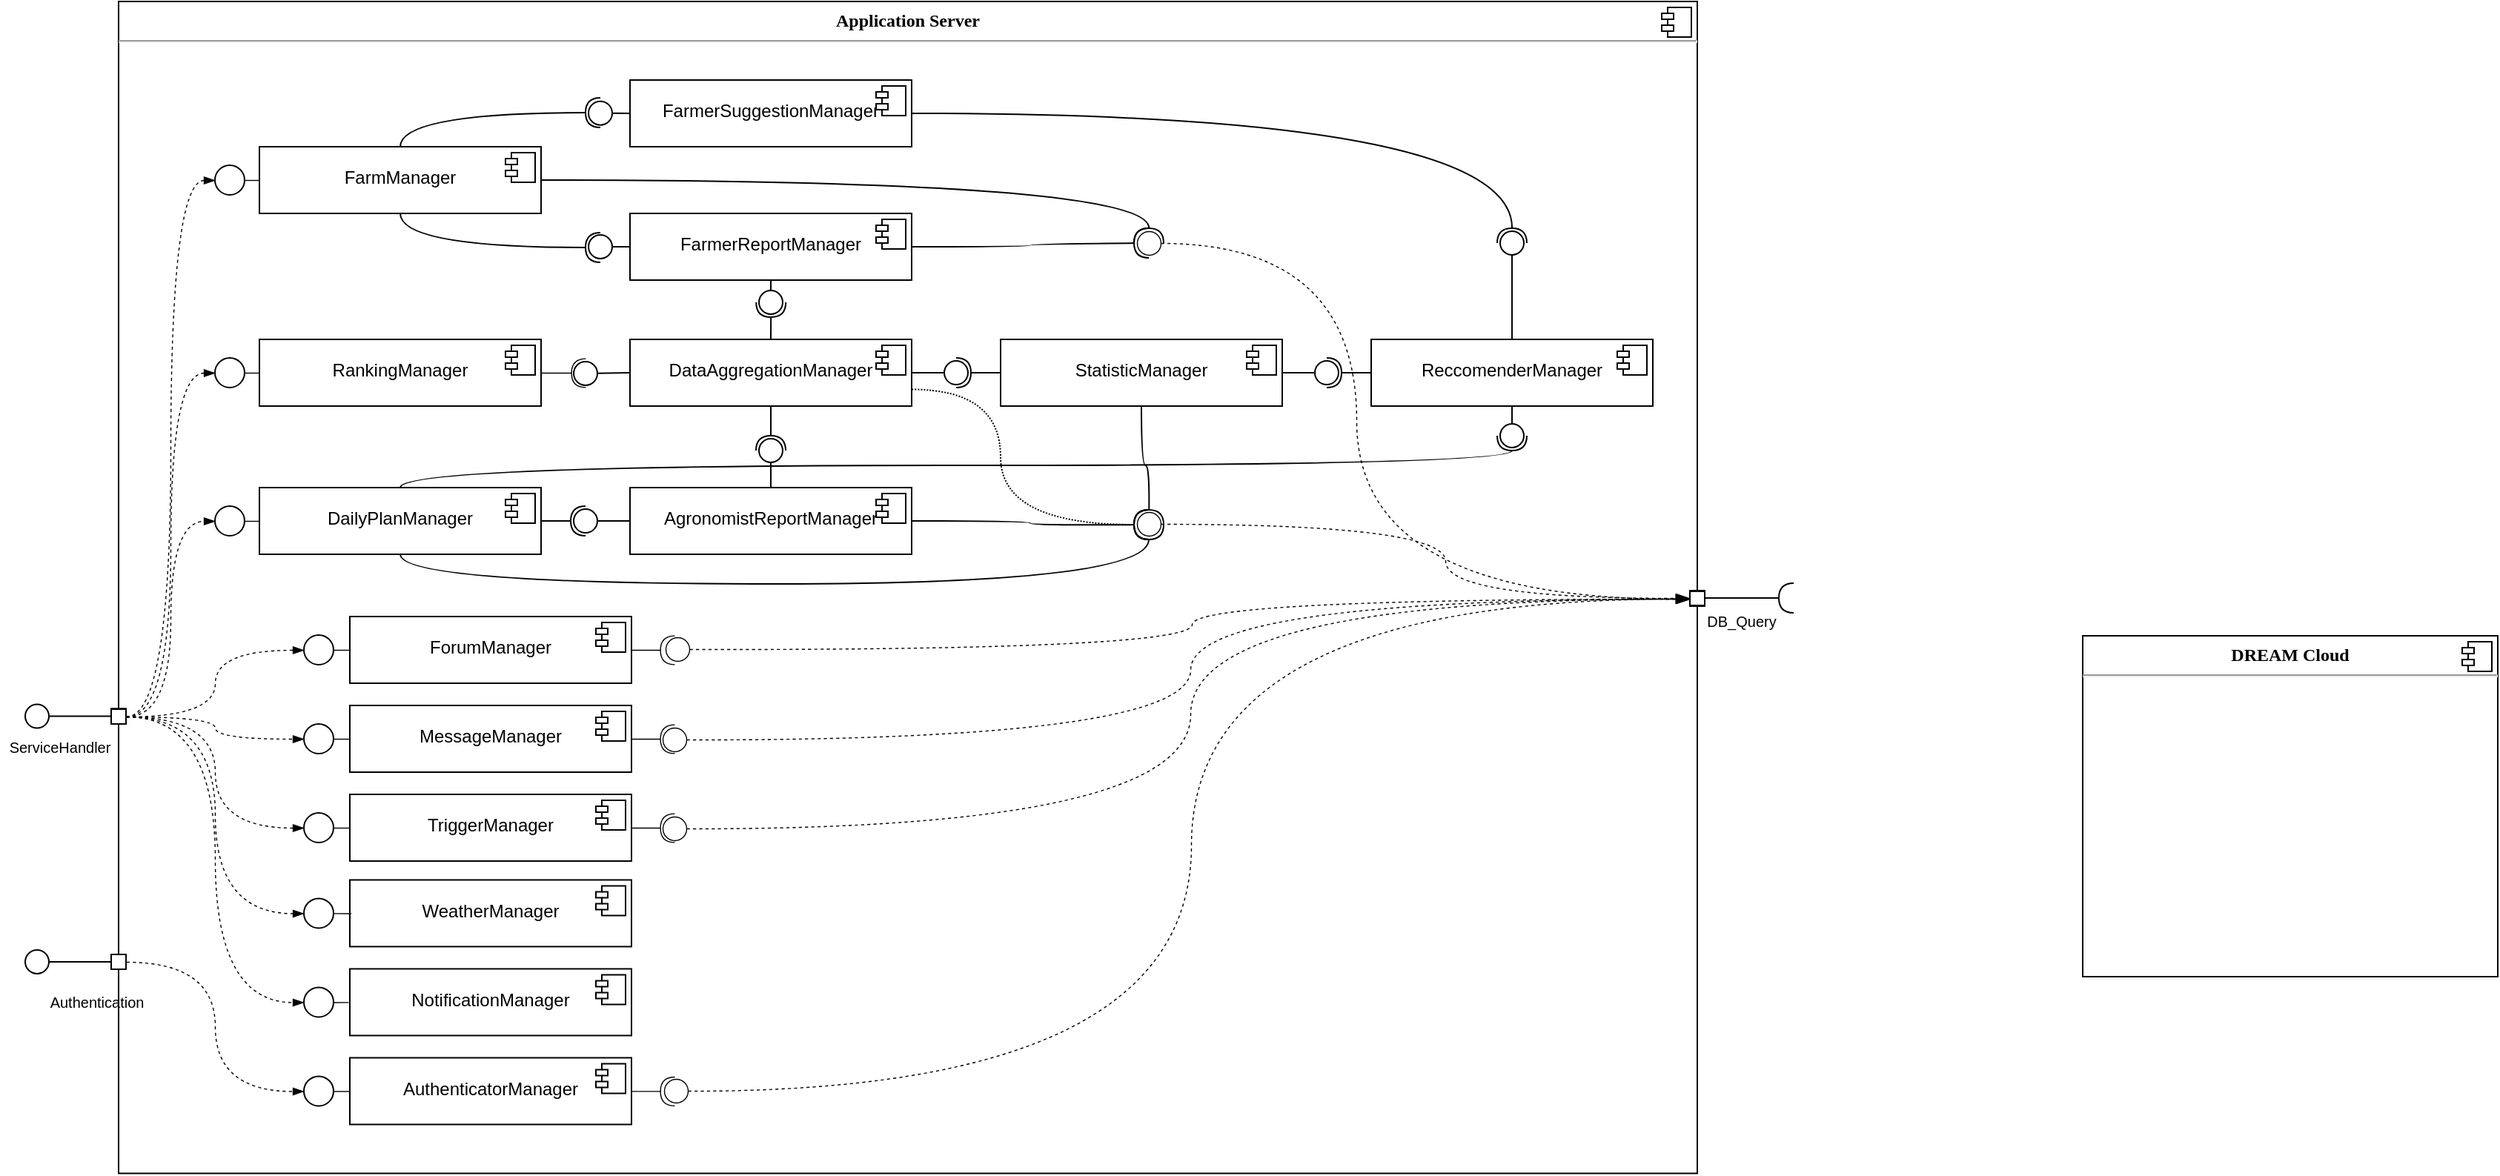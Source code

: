 <mxfile version="16.2.4" type="device"><diagram id="sfjo7BsMkt0U3I3HCFc6" name="Page-1"><mxGraphModel dx="1550" dy="824" grid="1" gridSize="10" guides="1" tooltips="1" connect="1" arrows="1" fold="1" page="1" pageScale="1" pageWidth="1100" pageHeight="850" math="0" shadow="0"><root><mxCell id="0"/><mxCell id="1" parent="0"/><mxCell id="z0Wlvlb4IErtEbuDUaKr-55" value="&lt;p style=&quot;margin: 0px ; margin-top: 6px ; text-align: center&quot;&gt;&lt;font face=&quot;Verdana&quot;&gt;&lt;b&gt;Application Server&lt;br&gt;&lt;/b&gt;&lt;/font&gt;&lt;/p&gt;&lt;hr&gt;&lt;p style=&quot;margin: 0px ; margin-left: 8px&quot;&gt;&lt;font face=&quot;Verdana&quot;&gt;&lt;br&gt;&lt;br&gt;&lt;/font&gt;&lt;/p&gt;" style="align=left;overflow=fill;html=1;dropTarget=0;" parent="1" vertex="1"><mxGeometry x="125" y="27" width="1065" height="790.73" as="geometry"/></mxCell><mxCell id="z0Wlvlb4IErtEbuDUaKr-56" value="" style="shape=component;jettyWidth=8;jettyHeight=4;" parent="z0Wlvlb4IErtEbuDUaKr-55" vertex="1"><mxGeometry x="1" width="20" height="20" relative="1" as="geometry"><mxPoint x="-24" y="4" as="offset"/></mxGeometry></mxCell><mxCell id="SY7-WZYCC66FGMVMeURi-32" style="rounded=0;orthogonalLoop=1;jettySize=auto;html=1;dashed=1;fontSize=10;startArrow=oval;startFill=0;endArrow=blockThin;endFill=1;startSize=16;endSize=8;strokeWidth=0.7;entryX=0;entryY=0.5;entryDx=0;entryDy=0;edgeStyle=orthogonalEdgeStyle;curved=1;" edge="1" parent="1" target="z0Wlvlb4IErtEbuDUaKr-102"><mxGeometry relative="1" as="geometry"><mxPoint x="1185" y="430" as="targetPoint"/><mxPoint x="820" y="190" as="sourcePoint"/><Array as="points"><mxPoint x="960" y="190"/><mxPoint x="960" y="430"/></Array></mxGeometry></mxCell><mxCell id="SY7-WZYCC66FGMVMeURi-28" style="edgeStyle=orthogonalEdgeStyle;curved=1;rounded=0;orthogonalLoop=1;jettySize=auto;html=1;endArrow=halfCircle;endFill=0;startSize=22;endSize=8;exitX=0.5;exitY=0;exitDx=0;exitDy=0;" edge="1" parent="1" source="z0Wlvlb4IErtEbuDUaKr-27"><mxGeometry relative="1" as="geometry"><mxPoint x="1065" y="320" as="targetPoint"/><mxPoint x="415" y="367.5" as="sourcePoint"/><Array as="points"><mxPoint x="315" y="340"/><mxPoint x="1065" y="340"/></Array></mxGeometry></mxCell><mxCell id="avj5DloMJ5tky6uLc_Xh-22" value="&lt;p style=&quot;margin: 0px ; margin-top: 6px ; text-align: center&quot;&gt;&lt;font face=&quot;Verdana&quot;&gt;&lt;b&gt;DREAM Cloud&lt;br&gt;&lt;/b&gt;&lt;/font&gt;&lt;/p&gt;&lt;hr&gt;&lt;p style=&quot;margin: 0px ; margin-left: 8px&quot;&gt;&lt;font face=&quot;Verdana&quot;&gt;&lt;br&gt;&lt;br&gt;&lt;/font&gt;&lt;/p&gt;" style="align=left;overflow=fill;html=1;dropTarget=0;" parent="1" vertex="1"><mxGeometry x="1450" y="455" width="280" height="230" as="geometry"/></mxCell><mxCell id="avj5DloMJ5tky6uLc_Xh-23" value="" style="shape=component;jettyWidth=8;jettyHeight=4;" parent="avj5DloMJ5tky6uLc_Xh-22" vertex="1"><mxGeometry x="1" width="20" height="20" relative="1" as="geometry"><mxPoint x="-24" y="4" as="offset"/></mxGeometry></mxCell><mxCell id="Ytb2ESnGxuEWXnFiCnNw-28" value="" style="endArrow=box;html=1;rounded=0;startSize=16;endSize=8;startArrow=oval;startFill=0;endFill=0;" parent="1" edge="1"><mxGeometry width="50" height="50" relative="1" as="geometry"><mxPoint x="70" y="509.27" as="sourcePoint"/><mxPoint x="130" y="509.27" as="targetPoint"/></mxGeometry></mxCell><mxCell id="z0Wlvlb4IErtEbuDUaKr-2" value="&lt;font style=&quot;font-size: 10px&quot; face=&quot;Helvetica&quot;&gt;Authentication&lt;/font&gt;" style="text;html=1;align=center;verticalAlign=middle;resizable=0;points=[];autosize=1;strokeColor=none;fillColor=none;fontFamily=Verdana;fontSize=10;" parent="1" vertex="1"><mxGeometry x="70" y="692.23" width="80" height="20" as="geometry"/></mxCell><mxCell id="z0Wlvlb4IErtEbuDUaKr-4" value="&lt;font face=&quot;Helvetica&quot;&gt;ServiceHandler&lt;/font&gt;" style="text;html=1;align=center;verticalAlign=middle;resizable=0;points=[];autosize=1;strokeColor=none;fillColor=none;fontSize=10;" parent="1" vertex="1"><mxGeometry x="45" y="519.5" width="80" height="20" as="geometry"/></mxCell><mxCell id="z0Wlvlb4IErtEbuDUaKr-6" value="&lt;font style=&quot;font-size: 10px&quot;&gt;DB_Query&lt;/font&gt;" style="text;html=1;strokeColor=none;fillColor=none;align=center;verticalAlign=middle;whiteSpace=wrap;rounded=0;" parent="1" vertex="1"><mxGeometry x="1185" y="429.5" width="70" height="30" as="geometry"/></mxCell><mxCell id="SY7-WZYCC66FGMVMeURi-7" style="edgeStyle=none;rounded=0;orthogonalLoop=1;jettySize=auto;html=1;exitX=0;exitY=0.5;exitDx=0;exitDy=0;endArrow=oval;endFill=0;startSize=22;endSize=16;" edge="1" parent="1" source="z0Wlvlb4IErtEbuDUaKr-15"><mxGeometry relative="1" as="geometry"><mxPoint x="440.0" y="377.517" as="targetPoint"/></mxGeometry></mxCell><mxCell id="SY7-WZYCC66FGMVMeURi-12" style="edgeStyle=none;rounded=0;orthogonalLoop=1;jettySize=auto;html=1;endArrow=oval;endFill=0;startSize=22;endSize=16;" edge="1" parent="1" source="z0Wlvlb4IErtEbuDUaKr-15"><mxGeometry relative="1" as="geometry"><mxPoint x="565.0" y="330" as="targetPoint"/></mxGeometry></mxCell><mxCell id="SY7-WZYCC66FGMVMeURi-37" style="edgeStyle=orthogonalEdgeStyle;curved=1;rounded=0;orthogonalLoop=1;jettySize=auto;html=1;exitX=1;exitY=0.5;exitDx=0;exitDy=0;endArrow=halfCircle;endFill=0;startSize=22;endSize=8;" edge="1" parent="1" source="z0Wlvlb4IErtEbuDUaKr-15"><mxGeometry relative="1" as="geometry"><mxPoint x="820" y="380" as="targetPoint"/></mxGeometry></mxCell><mxCell id="z0Wlvlb4IErtEbuDUaKr-15" value="&lt;div&gt;&lt;br&gt;&lt;/div&gt;&lt;div&gt;AgronomistReportManager&lt;br&gt;&lt;/div&gt;" style="align=center;overflow=fill;html=1;dropTarget=0;" parent="1" vertex="1"><mxGeometry x="470" y="355" width="190" height="45" as="geometry"/></mxCell><mxCell id="z0Wlvlb4IErtEbuDUaKr-16" value="" style="shape=component;jettyWidth=8;jettyHeight=4;" parent="z0Wlvlb4IErtEbuDUaKr-15" vertex="1"><mxGeometry x="1" width="20" height="20" relative="1" as="geometry"><mxPoint x="-24" y="4" as="offset"/></mxGeometry></mxCell><mxCell id="SY7-WZYCC66FGMVMeURi-14" style="edgeStyle=orthogonalEdgeStyle;rounded=0;orthogonalLoop=1;jettySize=auto;html=1;endArrow=oval;endFill=0;startSize=22;endSize=16;curved=1;" edge="1" parent="1" source="z0Wlvlb4IErtEbuDUaKr-17"><mxGeometry relative="1" as="geometry"><mxPoint x="1065" y="190" as="targetPoint"/></mxGeometry></mxCell><mxCell id="SY7-WZYCC66FGMVMeURi-15" style="edgeStyle=none;rounded=0;orthogonalLoop=1;jettySize=auto;html=1;exitX=0.5;exitY=1;exitDx=0;exitDy=0;endArrow=oval;endFill=0;startSize=22;endSize=16;" edge="1" parent="1" source="z0Wlvlb4IErtEbuDUaKr-17"><mxGeometry relative="1" as="geometry"><mxPoint x="1065" y="320" as="targetPoint"/></mxGeometry></mxCell><mxCell id="SY7-WZYCC66FGMVMeURi-26" style="edgeStyle=orthogonalEdgeStyle;curved=1;rounded=0;orthogonalLoop=1;jettySize=auto;html=1;endArrow=halfCircle;endFill=0;startSize=22;endSize=8;" edge="1" parent="1" source="z0Wlvlb4IErtEbuDUaKr-17"><mxGeometry relative="1" as="geometry"><mxPoint x="940" y="277.5" as="targetPoint"/></mxGeometry></mxCell><mxCell id="z0Wlvlb4IErtEbuDUaKr-17" value="&lt;div&gt;&lt;br&gt;&lt;/div&gt;&lt;div&gt;ReccomenderManager&lt;br&gt;&lt;/div&gt;" style="align=center;overflow=fill;html=1;dropTarget=0;" parent="1" vertex="1"><mxGeometry x="970" y="255" width="190" height="45" as="geometry"/></mxCell><mxCell id="z0Wlvlb4IErtEbuDUaKr-18" value="" style="shape=component;jettyWidth=8;jettyHeight=4;" parent="z0Wlvlb4IErtEbuDUaKr-17" vertex="1"><mxGeometry x="1" width="20" height="20" relative="1" as="geometry"><mxPoint x="-24" y="4" as="offset"/></mxGeometry></mxCell><mxCell id="z0Wlvlb4IErtEbuDUaKr-19" value="&lt;div&gt;&lt;br&gt;&lt;/div&gt;&lt;div&gt;WeatherManager&lt;br&gt;&lt;/div&gt;" style="align=center;overflow=fill;html=1;dropTarget=0;" parent="1" vertex="1"><mxGeometry x="281" y="619.73" width="190" height="45" as="geometry"/></mxCell><mxCell id="z0Wlvlb4IErtEbuDUaKr-20" value="" style="shape=component;jettyWidth=8;jettyHeight=4;" parent="z0Wlvlb4IErtEbuDUaKr-19" vertex="1"><mxGeometry x="1" width="20" height="20" relative="1" as="geometry"><mxPoint x="-24" y="4" as="offset"/></mxGeometry></mxCell><mxCell id="z0Wlvlb4IErtEbuDUaKr-93" style="edgeStyle=orthogonalEdgeStyle;curved=1;rounded=0;orthogonalLoop=1;jettySize=auto;html=1;exitX=0;exitY=0.5;exitDx=0;exitDy=0;entryX=1;entryY=0.5;entryDx=0;entryDy=0;fontSize=10;endArrow=none;endFill=0;endSize=6;strokeWidth=0.7;" parent="1" source="z0Wlvlb4IErtEbuDUaKr-21" target="z0Wlvlb4IErtEbuDUaKr-78" edge="1"><mxGeometry relative="1" as="geometry"/></mxCell><mxCell id="z0Wlvlb4IErtEbuDUaKr-107" style="edgeStyle=orthogonalEdgeStyle;curved=1;rounded=0;orthogonalLoop=1;jettySize=auto;html=1;exitX=1;exitY=0.5;exitDx=0;exitDy=0;fontSize=10;startArrow=none;startFill=0;endArrow=halfCircle;endFill=0;endSize=8;strokeWidth=0.7;" parent="1" source="z0Wlvlb4IErtEbuDUaKr-21" edge="1"><mxGeometry relative="1" as="geometry"><mxPoint x="440" y="278" as="targetPoint"/></mxGeometry></mxCell><mxCell id="z0Wlvlb4IErtEbuDUaKr-113" style="rounded=0;orthogonalLoop=1;jettySize=auto;html=1;dashed=1;fontSize=10;startArrow=oval;startFill=0;endArrow=blockThin;endFill=1;startSize=16;endSize=8;strokeWidth=0.7;entryX=0;entryY=0.5;entryDx=0;entryDy=0;edgeStyle=orthogonalEdgeStyle;curved=1;" parent="1" edge="1"><mxGeometry relative="1" as="geometry"><mxPoint x="1185" y="429.5" as="targetPoint"/><mxPoint x="820" y="379.5" as="sourcePoint"/><Array as="points"><mxPoint x="1020" y="379.5"/><mxPoint x="1020" y="429.5"/></Array></mxGeometry></mxCell><mxCell id="z0Wlvlb4IErtEbuDUaKr-21" value="&lt;div&gt;&lt;br&gt;&lt;/div&gt;&lt;div&gt;RankingManager&lt;br&gt;&lt;/div&gt;" style="align=center;overflow=fill;html=1;dropTarget=0;" parent="1" vertex="1"><mxGeometry x="220" y="255" width="190" height="45" as="geometry"/></mxCell><mxCell id="z0Wlvlb4IErtEbuDUaKr-22" value="" style="shape=component;jettyWidth=8;jettyHeight=4;" parent="z0Wlvlb4IErtEbuDUaKr-21" vertex="1"><mxGeometry x="1" width="20" height="20" relative="1" as="geometry"><mxPoint x="-24" y="4" as="offset"/></mxGeometry></mxCell><mxCell id="z0Wlvlb4IErtEbuDUaKr-94" style="edgeStyle=orthogonalEdgeStyle;curved=1;rounded=0;orthogonalLoop=1;jettySize=auto;html=1;exitX=0;exitY=0.5;exitDx=0;exitDy=0;entryX=1;entryY=0.5;entryDx=0;entryDy=0;fontSize=10;endArrow=none;endFill=0;endSize=6;strokeWidth=0.7;" parent="1" source="z0Wlvlb4IErtEbuDUaKr-23" target="z0Wlvlb4IErtEbuDUaKr-77" edge="1"><mxGeometry relative="1" as="geometry"/></mxCell><mxCell id="z0Wlvlb4IErtEbuDUaKr-106" style="edgeStyle=orthogonalEdgeStyle;curved=1;rounded=0;orthogonalLoop=1;jettySize=auto;html=1;exitX=1;exitY=0.5;exitDx=0;exitDy=0;fontSize=10;startArrow=none;startFill=0;endArrow=halfCircle;endFill=0;endSize=8;strokeWidth=0.7;" parent="1" source="z0Wlvlb4IErtEbuDUaKr-23" edge="1"><mxGeometry relative="1" as="geometry"><mxPoint x="500" y="584.667" as="targetPoint"/></mxGeometry></mxCell><mxCell id="z0Wlvlb4IErtEbuDUaKr-112" style="edgeStyle=orthogonalEdgeStyle;curved=1;rounded=0;orthogonalLoop=1;jettySize=auto;html=1;dashed=1;fontSize=10;startArrow=oval;startFill=0;endArrow=blockThin;endFill=1;startSize=16;endSize=8;strokeWidth=0.7;entryX=0;entryY=0.5;entryDx=0;entryDy=0;" parent="1" target="z0Wlvlb4IErtEbuDUaKr-102" edge="1"><mxGeometry relative="1" as="geometry"><mxPoint x="1090" y="500.0" as="targetPoint"/><mxPoint x="500" y="585" as="sourcePoint"/></mxGeometry></mxCell><mxCell id="z0Wlvlb4IErtEbuDUaKr-23" value="&lt;div&gt;&lt;br&gt;&lt;/div&gt;&lt;div&gt;TriggerManager&lt;br&gt;&lt;/div&gt;" style="align=center;overflow=fill;html=1;dropTarget=0;" parent="1" vertex="1"><mxGeometry x="281" y="562" width="190" height="45" as="geometry"/></mxCell><mxCell id="z0Wlvlb4IErtEbuDUaKr-24" value="" style="shape=component;jettyWidth=8;jettyHeight=4;" parent="z0Wlvlb4IErtEbuDUaKr-23" vertex="1"><mxGeometry x="1" width="20" height="20" relative="1" as="geometry"><mxPoint x="-24" y="4" as="offset"/></mxGeometry></mxCell><mxCell id="z0Wlvlb4IErtEbuDUaKr-95" style="edgeStyle=orthogonalEdgeStyle;curved=1;rounded=0;orthogonalLoop=1;jettySize=auto;html=1;exitX=0;exitY=0.5;exitDx=0;exitDy=0;entryX=1;entryY=0.5;entryDx=0;entryDy=0;fontSize=10;endArrow=none;endFill=0;endSize=6;strokeWidth=0.7;" parent="1" source="z0Wlvlb4IErtEbuDUaKr-25" target="z0Wlvlb4IErtEbuDUaKr-76" edge="1"><mxGeometry relative="1" as="geometry"/></mxCell><mxCell id="z0Wlvlb4IErtEbuDUaKr-105" style="edgeStyle=orthogonalEdgeStyle;curved=1;rounded=0;orthogonalLoop=1;jettySize=auto;html=1;exitX=1;exitY=0.5;exitDx=0;exitDy=0;fontSize=10;startArrow=none;startFill=0;endArrow=halfCircle;endFill=0;endSize=8;strokeWidth=0.7;" parent="1" source="z0Wlvlb4IErtEbuDUaKr-25" edge="1"><mxGeometry relative="1" as="geometry"><mxPoint x="500" y="524.667" as="targetPoint"/></mxGeometry></mxCell><mxCell id="z0Wlvlb4IErtEbuDUaKr-111" style="edgeStyle=orthogonalEdgeStyle;curved=1;rounded=0;orthogonalLoop=1;jettySize=auto;html=1;entryX=0;entryY=0.5;entryDx=0;entryDy=0;fontSize=10;startArrow=oval;startFill=0;endArrow=blockThin;endFill=1;startSize=16;endSize=8;strokeWidth=0.7;dashed=1;" parent="1" target="z0Wlvlb4IErtEbuDUaKr-102" edge="1"><mxGeometry relative="1" as="geometry"><mxPoint x="500" y="525" as="sourcePoint"/></mxGeometry></mxCell><mxCell id="z0Wlvlb4IErtEbuDUaKr-25" value="&lt;div&gt;&lt;br&gt;&lt;/div&gt;&lt;div&gt;MessageManager&lt;/div&gt;" style="align=center;overflow=fill;html=1;dropTarget=0;" parent="1" vertex="1"><mxGeometry x="281" y="502" width="190" height="45" as="geometry"/></mxCell><mxCell id="z0Wlvlb4IErtEbuDUaKr-26" value="" style="shape=component;jettyWidth=8;jettyHeight=4;" parent="z0Wlvlb4IErtEbuDUaKr-25" vertex="1"><mxGeometry x="1" width="20" height="20" relative="1" as="geometry"><mxPoint x="-24" y="4" as="offset"/></mxGeometry></mxCell><mxCell id="SY7-WZYCC66FGMVMeURi-18" style="edgeStyle=none;rounded=0;orthogonalLoop=1;jettySize=auto;html=1;endArrow=halfCircle;endFill=0;startSize=22;endSize=8;" edge="1" parent="1" source="z0Wlvlb4IErtEbuDUaKr-27"><mxGeometry relative="1" as="geometry"><mxPoint x="440.0" y="377.5" as="targetPoint"/></mxGeometry></mxCell><mxCell id="SY7-WZYCC66FGMVMeURi-39" style="edgeStyle=orthogonalEdgeStyle;curved=1;rounded=0;orthogonalLoop=1;jettySize=auto;html=1;endArrow=halfCircle;endFill=0;startSize=22;endSize=8;exitX=0.5;exitY=1;exitDx=0;exitDy=0;" edge="1" parent="1" source="z0Wlvlb4IErtEbuDUaKr-27"><mxGeometry relative="1" as="geometry"><mxPoint x="820" y="380" as="targetPoint"/><Array as="points"><mxPoint x="315" y="420"/><mxPoint x="820" y="420"/></Array></mxGeometry></mxCell><mxCell id="z0Wlvlb4IErtEbuDUaKr-27" value="&lt;div&gt;&lt;br&gt;&lt;/div&gt;&lt;div&gt;DailyPlanManager&lt;/div&gt;" style="align=center;overflow=fill;html=1;dropTarget=0;" parent="1" vertex="1"><mxGeometry x="220" y="355" width="190" height="45" as="geometry"/></mxCell><mxCell id="z0Wlvlb4IErtEbuDUaKr-28" value="" style="shape=component;jettyWidth=8;jettyHeight=4;" parent="z0Wlvlb4IErtEbuDUaKr-27" vertex="1"><mxGeometry x="1" width="20" height="20" relative="1" as="geometry"><mxPoint x="-24" y="4" as="offset"/></mxGeometry></mxCell><mxCell id="SY7-WZYCC66FGMVMeURi-10" style="edgeStyle=none;rounded=0;orthogonalLoop=1;jettySize=auto;html=1;exitX=0;exitY=0.5;exitDx=0;exitDy=0;endArrow=oval;endFill=0;startSize=22;endSize=16;" edge="1" parent="1" source="z0Wlvlb4IErtEbuDUaKr-29"><mxGeometry relative="1" as="geometry"><mxPoint x="450.0" y="102.345" as="targetPoint"/></mxGeometry></mxCell><mxCell id="SY7-WZYCC66FGMVMeURi-25" style="edgeStyle=orthogonalEdgeStyle;curved=1;rounded=0;orthogonalLoop=1;jettySize=auto;html=1;exitX=1;exitY=0.5;exitDx=0;exitDy=0;endArrow=halfCircle;endFill=0;startSize=22;endSize=8;" edge="1" parent="1" source="z0Wlvlb4IErtEbuDUaKr-29"><mxGeometry relative="1" as="geometry"><mxPoint x="1065" y="190" as="targetPoint"/><mxPoint x="655" y="102.5" as="sourcePoint"/></mxGeometry></mxCell><mxCell id="z0Wlvlb4IErtEbuDUaKr-29" value="&lt;div&gt;&lt;br&gt;&lt;/div&gt;&lt;div&gt;FarmerSuggestionManager&lt;/div&gt;" style="align=center;overflow=fill;html=1;dropTarget=0;" parent="1" vertex="1"><mxGeometry x="470" y="80" width="190" height="45" as="geometry"/></mxCell><mxCell id="z0Wlvlb4IErtEbuDUaKr-30" value="" style="shape=component;jettyWidth=8;jettyHeight=4;" parent="z0Wlvlb4IErtEbuDUaKr-29" vertex="1"><mxGeometry x="1" width="20" height="20" relative="1" as="geometry"><mxPoint x="-24" y="4" as="offset"/></mxGeometry></mxCell><mxCell id="SY7-WZYCC66FGMVMeURi-11" style="edgeStyle=none;rounded=0;orthogonalLoop=1;jettySize=auto;html=1;endArrow=oval;endFill=0;startSize=22;endSize=16;" edge="1" parent="1" source="z0Wlvlb4IErtEbuDUaKr-31"><mxGeometry relative="1" as="geometry"><mxPoint x="450.0" y="192.5" as="targetPoint"/></mxGeometry></mxCell><mxCell id="SY7-WZYCC66FGMVMeURi-13" style="edgeStyle=none;rounded=0;orthogonalLoop=1;jettySize=auto;html=1;endArrow=oval;endFill=0;startSize=22;endSize=16;" edge="1" parent="1" source="z0Wlvlb4IErtEbuDUaKr-31"><mxGeometry relative="1" as="geometry"><mxPoint x="565.0" y="230" as="targetPoint"/></mxGeometry></mxCell><mxCell id="SY7-WZYCC66FGMVMeURi-34" style="edgeStyle=orthogonalEdgeStyle;curved=1;rounded=0;orthogonalLoop=1;jettySize=auto;html=1;endArrow=halfCircle;endFill=0;startSize=22;endSize=8;" edge="1" parent="1" source="z0Wlvlb4IErtEbuDUaKr-31"><mxGeometry relative="1" as="geometry"><mxPoint x="820" y="190" as="targetPoint"/></mxGeometry></mxCell><mxCell id="z0Wlvlb4IErtEbuDUaKr-31" value="&lt;div&gt;&lt;br&gt;&lt;/div&gt;&lt;div&gt;FarmerReportManager&lt;/div&gt;" style="align=center;overflow=fill;html=1;dropTarget=0;" parent="1" vertex="1"><mxGeometry x="470" y="170" width="190" height="45" as="geometry"/></mxCell><mxCell id="z0Wlvlb4IErtEbuDUaKr-32" value="" style="shape=component;jettyWidth=8;jettyHeight=4;" parent="z0Wlvlb4IErtEbuDUaKr-31" vertex="1"><mxGeometry x="1" width="20" height="20" relative="1" as="geometry"><mxPoint x="-24" y="4" as="offset"/></mxGeometry></mxCell><mxCell id="SY7-WZYCC66FGMVMeURi-19" style="edgeStyle=orthogonalEdgeStyle;rounded=0;orthogonalLoop=1;jettySize=auto;html=1;exitX=0.5;exitY=1;exitDx=0;exitDy=0;endArrow=halfCircle;endFill=0;startSize=22;endSize=8;curved=1;" edge="1" parent="1" source="z0Wlvlb4IErtEbuDUaKr-33"><mxGeometry relative="1" as="geometry"><mxPoint x="450" y="193" as="targetPoint"/><mxPoint x="315" y="173" as="sourcePoint"/><Array as="points"><mxPoint x="315" y="193"/></Array></mxGeometry></mxCell><mxCell id="SY7-WZYCC66FGMVMeURi-20" style="edgeStyle=orthogonalEdgeStyle;curved=1;rounded=0;orthogonalLoop=1;jettySize=auto;html=1;endArrow=halfCircle;endFill=0;startSize=22;endSize=8;exitX=0.5;exitY=0;exitDx=0;exitDy=0;" edge="1" parent="1" source="z0Wlvlb4IErtEbuDUaKr-33"><mxGeometry relative="1" as="geometry"><mxPoint x="450" y="102" as="targetPoint"/><mxPoint x="315" y="102" as="sourcePoint"/><Array as="points"><mxPoint x="315" y="102"/></Array></mxGeometry></mxCell><mxCell id="SY7-WZYCC66FGMVMeURi-33" style="edgeStyle=orthogonalEdgeStyle;rounded=0;orthogonalLoop=1;jettySize=auto;html=1;endArrow=halfCircle;endFill=0;startSize=22;endSize=8;curved=1;" edge="1" parent="1" source="z0Wlvlb4IErtEbuDUaKr-33"><mxGeometry relative="1" as="geometry"><mxPoint x="820" y="190" as="targetPoint"/></mxGeometry></mxCell><mxCell id="z0Wlvlb4IErtEbuDUaKr-33" value="&lt;div&gt;&lt;br&gt;&lt;/div&gt;&lt;div&gt;FarmManager&lt;/div&gt;" style="align=center;overflow=fill;html=1;dropTarget=0;" parent="1" vertex="1"><mxGeometry x="220" y="125" width="190" height="45" as="geometry"/></mxCell><mxCell id="z0Wlvlb4IErtEbuDUaKr-34" value="" style="shape=component;jettyWidth=8;jettyHeight=4;" parent="z0Wlvlb4IErtEbuDUaKr-33" vertex="1"><mxGeometry x="1" width="20" height="20" relative="1" as="geometry"><mxPoint x="-24" y="4" as="offset"/></mxGeometry></mxCell><mxCell id="z0Wlvlb4IErtEbuDUaKr-96" style="edgeStyle=orthogonalEdgeStyle;curved=1;rounded=0;orthogonalLoop=1;jettySize=auto;html=1;exitX=0;exitY=0.5;exitDx=0;exitDy=0;entryX=1;entryY=0.5;entryDx=0;entryDy=0;fontSize=10;endArrow=none;endFill=0;endSize=6;strokeWidth=0.7;" parent="1" source="z0Wlvlb4IErtEbuDUaKr-35" target="z0Wlvlb4IErtEbuDUaKr-75" edge="1"><mxGeometry relative="1" as="geometry"/></mxCell><mxCell id="z0Wlvlb4IErtEbuDUaKr-103" style="edgeStyle=orthogonalEdgeStyle;curved=1;rounded=0;orthogonalLoop=1;jettySize=auto;html=1;entryX=0;entryY=0.5;entryDx=0;entryDy=0;dashed=1;fontSize=10;startArrow=oval;startFill=0;endArrow=blockThin;endFill=1;endSize=6;strokeWidth=0.7;startSize=16;" parent="1" target="z0Wlvlb4IErtEbuDUaKr-102" edge="1"><mxGeometry relative="1" as="geometry"><mxPoint x="502" y="464" as="sourcePoint"/><mxPoint x="1182" y="420.5" as="targetPoint"/></mxGeometry></mxCell><mxCell id="z0Wlvlb4IErtEbuDUaKr-104" style="edgeStyle=orthogonalEdgeStyle;curved=1;rounded=0;orthogonalLoop=1;jettySize=auto;html=1;fontSize=10;startArrow=none;startFill=0;endArrow=halfCircle;endFill=0;endSize=8;strokeWidth=0.7;" parent="1" source="z0Wlvlb4IErtEbuDUaKr-35" edge="1"><mxGeometry relative="1" as="geometry"><mxPoint x="500" y="464.5" as="targetPoint"/></mxGeometry></mxCell><mxCell id="z0Wlvlb4IErtEbuDUaKr-35" value="&lt;div&gt;&lt;br&gt;&lt;/div&gt;&lt;div&gt;ForumManager&lt;br&gt;&lt;/div&gt;" style="align=center;overflow=fill;html=1;dropTarget=0;" parent="1" vertex="1"><mxGeometry x="281" y="442" width="190" height="45" as="geometry"/></mxCell><mxCell id="z0Wlvlb4IErtEbuDUaKr-36" value="" style="shape=component;jettyWidth=8;jettyHeight=4;" parent="z0Wlvlb4IErtEbuDUaKr-35" vertex="1"><mxGeometry x="1" width="20" height="20" relative="1" as="geometry"><mxPoint x="-24" y="4" as="offset"/></mxGeometry></mxCell><mxCell id="z0Wlvlb4IErtEbuDUaKr-110" style="edgeStyle=orthogonalEdgeStyle;curved=1;rounded=0;orthogonalLoop=1;jettySize=auto;html=1;fontSize=10;startArrow=none;startFill=0;endArrow=halfCircle;endFill=0;endSize=8;strokeWidth=0.7;" parent="1" source="z0Wlvlb4IErtEbuDUaKr-37" edge="1"><mxGeometry relative="1" as="geometry"><mxPoint x="500" y="762.23" as="targetPoint"/></mxGeometry></mxCell><mxCell id="z0Wlvlb4IErtEbuDUaKr-116" style="edgeStyle=orthogonalEdgeStyle;curved=1;rounded=0;orthogonalLoop=1;jettySize=auto;html=1;dashed=1;fontSize=10;startArrow=oval;startFill=0;endArrow=blockThin;endFill=1;startSize=16;endSize=8;strokeWidth=0.7;entryX=0;entryY=0.5;entryDx=0;entryDy=0;" parent="1" target="z0Wlvlb4IErtEbuDUaKr-102" edge="1"><mxGeometry relative="1" as="geometry"><mxPoint x="501" y="762" as="sourcePoint"/><mxPoint x="1130" y="480" as="targetPoint"/></mxGeometry></mxCell><mxCell id="z0Wlvlb4IErtEbuDUaKr-37" value="&lt;div&gt;&lt;br&gt;&lt;/div&gt;&lt;div&gt;AuthenticatorManager&lt;br&gt;&lt;/div&gt;" style="align=center;overflow=fill;html=1;dropTarget=0;" parent="1" vertex="1"><mxGeometry x="281" y="739.73" width="190" height="45" as="geometry"/></mxCell><mxCell id="z0Wlvlb4IErtEbuDUaKr-38" value="" style="shape=component;jettyWidth=8;jettyHeight=4;" parent="z0Wlvlb4IErtEbuDUaKr-37" vertex="1"><mxGeometry x="1" width="20" height="20" relative="1" as="geometry"><mxPoint x="-24" y="4" as="offset"/></mxGeometry></mxCell><mxCell id="z0Wlvlb4IErtEbuDUaKr-39" value="&lt;div&gt;&lt;br&gt;&lt;/div&gt;&lt;div&gt;NotificationManager&lt;/div&gt;" style="align=center;overflow=fill;html=1;dropTarget=0;" parent="1" vertex="1"><mxGeometry x="281" y="679.73" width="190" height="45" as="geometry"/></mxCell><mxCell id="z0Wlvlb4IErtEbuDUaKr-40" value="" style="shape=component;jettyWidth=8;jettyHeight=4;" parent="z0Wlvlb4IErtEbuDUaKr-39" vertex="1"><mxGeometry x="1" width="20" height="20" relative="1" as="geometry"><mxPoint x="-24" y="4" as="offset"/></mxGeometry></mxCell><mxCell id="SY7-WZYCC66FGMVMeURi-4" style="edgeStyle=none;rounded=0;orthogonalLoop=1;jettySize=auto;html=1;exitX=0;exitY=0.5;exitDx=0;exitDy=0;startSize=22;endSize=16;endArrow=oval;endFill=0;" edge="1" parent="1" source="z0Wlvlb4IErtEbuDUaKr-41"><mxGeometry relative="1" as="geometry"><mxPoint x="440" y="278" as="targetPoint"/></mxGeometry></mxCell><mxCell id="SY7-WZYCC66FGMVMeURi-8" style="edgeStyle=none;rounded=0;orthogonalLoop=1;jettySize=auto;html=1;exitX=1;exitY=0.5;exitDx=0;exitDy=0;endArrow=oval;endFill=0;startSize=22;endSize=16;" edge="1" parent="1" source="z0Wlvlb4IErtEbuDUaKr-41"><mxGeometry relative="1" as="geometry"><mxPoint x="690.0" y="277.517" as="targetPoint"/></mxGeometry></mxCell><mxCell id="SY7-WZYCC66FGMVMeURi-21" style="edgeStyle=orthogonalEdgeStyle;curved=1;rounded=0;orthogonalLoop=1;jettySize=auto;html=1;exitX=0.5;exitY=0;exitDx=0;exitDy=0;endArrow=halfCircle;endFill=0;startSize=22;endSize=8;" edge="1" parent="1" source="z0Wlvlb4IErtEbuDUaKr-41"><mxGeometry relative="1" as="geometry"><mxPoint x="565.111" y="230" as="targetPoint"/></mxGeometry></mxCell><mxCell id="SY7-WZYCC66FGMVMeURi-22" style="edgeStyle=orthogonalEdgeStyle;curved=1;rounded=0;orthogonalLoop=1;jettySize=auto;html=1;endArrow=halfCircle;endFill=0;startSize=22;endSize=8;" edge="1" parent="1" source="z0Wlvlb4IErtEbuDUaKr-41"><mxGeometry relative="1" as="geometry"><mxPoint x="565" y="330" as="targetPoint"/></mxGeometry></mxCell><mxCell id="SY7-WZYCC66FGMVMeURi-40" style="edgeStyle=orthogonalEdgeStyle;curved=1;rounded=0;orthogonalLoop=1;jettySize=auto;html=1;exitX=1;exitY=0.75;exitDx=0;exitDy=0;endArrow=halfCircle;endFill=0;startSize=22;endSize=8;dashed=1;dashPattern=1 1;" edge="1" parent="1" source="z0Wlvlb4IErtEbuDUaKr-41"><mxGeometry relative="1" as="geometry"><mxPoint x="820" y="380" as="targetPoint"/><Array as="points"><mxPoint x="720" y="289"/><mxPoint x="720" y="380"/></Array></mxGeometry></mxCell><mxCell id="z0Wlvlb4IErtEbuDUaKr-41" value="&lt;div&gt;&lt;br&gt;&lt;/div&gt;&lt;div&gt;DataAggregationManager&lt;br&gt;&lt;/div&gt;" style="align=center;overflow=fill;html=1;dropTarget=0;" parent="1" vertex="1"><mxGeometry x="470" y="255" width="190" height="45" as="geometry"/></mxCell><mxCell id="z0Wlvlb4IErtEbuDUaKr-42" value="" style="shape=component;jettyWidth=8;jettyHeight=4;" parent="z0Wlvlb4IErtEbuDUaKr-41" vertex="1"><mxGeometry x="1" width="20" height="20" relative="1" as="geometry"><mxPoint x="-24" y="4" as="offset"/></mxGeometry></mxCell><mxCell id="z0Wlvlb4IErtEbuDUaKr-58" value="" style="endArrow=box;html=1;rounded=0;startSize=16;endSize=8;startArrow=oval;startFill=0;endFill=0;" parent="1" edge="1"><mxGeometry width="50" height="50" relative="1" as="geometry"><mxPoint x="70" y="675.0" as="sourcePoint"/><mxPoint x="130" y="675.0" as="targetPoint"/></mxGeometry></mxCell><mxCell id="z0Wlvlb4IErtEbuDUaKr-64" style="edgeStyle=orthogonalEdgeStyle;curved=1;rounded=0;orthogonalLoop=1;jettySize=auto;html=1;fontSize=10;endArrow=blockThin;endFill=1;dashed=1;strokeWidth=0.7;entryX=0;entryY=0.5;entryDx=0;entryDy=0;" parent="1" source="z0Wlvlb4IErtEbuDUaKr-60" target="z0Wlvlb4IErtEbuDUaKr-67" edge="1"><mxGeometry relative="1" as="geometry"><mxPoint x="200" y="820" as="targetPoint"/></mxGeometry></mxCell><mxCell id="z0Wlvlb4IErtEbuDUaKr-60" value="" style="rounded=0;whiteSpace=wrap;html=1;fontSize=10;strokeWidth=1;" parent="1" vertex="1"><mxGeometry x="120" y="670" width="10" height="10" as="geometry"/></mxCell><mxCell id="z0Wlvlb4IErtEbuDUaKr-62" value="" style="rounded=0;whiteSpace=wrap;html=1;fontSize=10;strokeWidth=1;" parent="1" vertex="1"><mxGeometry x="120" y="504.27" width="10" height="10" as="geometry"/></mxCell><mxCell id="z0Wlvlb4IErtEbuDUaKr-91" style="edgeStyle=orthogonalEdgeStyle;curved=1;rounded=0;orthogonalLoop=1;jettySize=auto;html=1;exitX=1;exitY=0.5;exitDx=0;exitDy=0;entryX=0;entryY=0.5;entryDx=0;entryDy=0;fontSize=10;endArrow=none;endFill=0;endSize=6;strokeWidth=0.7;" parent="1" source="z0Wlvlb4IErtEbuDUaKr-67" target="z0Wlvlb4IErtEbuDUaKr-37" edge="1"><mxGeometry relative="1" as="geometry"/></mxCell><mxCell id="z0Wlvlb4IErtEbuDUaKr-67" value="" style="ellipse;whiteSpace=wrap;html=1;aspect=fixed;fontSize=10;strokeWidth=1;" parent="1" vertex="1"><mxGeometry x="250" y="752.23" width="20" height="20" as="geometry"/></mxCell><mxCell id="z0Wlvlb4IErtEbuDUaKr-99" style="edgeStyle=orthogonalEdgeStyle;curved=1;rounded=0;orthogonalLoop=1;jettySize=auto;html=1;exitX=1;exitY=0.5;exitDx=0;exitDy=0;entryX=0;entryY=0.5;entryDx=0;entryDy=0;fontSize=10;endArrow=none;endFill=0;endSize=6;strokeWidth=0.7;" parent="1" source="z0Wlvlb4IErtEbuDUaKr-73" target="z0Wlvlb4IErtEbuDUaKr-33" edge="1"><mxGeometry relative="1" as="geometry"/></mxCell><mxCell id="z0Wlvlb4IErtEbuDUaKr-73" value="" style="ellipse;whiteSpace=wrap;html=1;aspect=fixed;fontSize=10;strokeWidth=1;" parent="1" vertex="1"><mxGeometry x="190" y="137.5" width="20" height="20" as="geometry"/></mxCell><mxCell id="z0Wlvlb4IErtEbuDUaKr-98" style="edgeStyle=orthogonalEdgeStyle;curved=1;rounded=0;orthogonalLoop=1;jettySize=auto;html=1;exitX=1;exitY=0.5;exitDx=0;exitDy=0;entryX=0;entryY=0.5;entryDx=0;entryDy=0;fontSize=10;endArrow=none;endFill=0;endSize=6;strokeWidth=0.7;" parent="1" source="z0Wlvlb4IErtEbuDUaKr-74" target="z0Wlvlb4IErtEbuDUaKr-27" edge="1"><mxGeometry relative="1" as="geometry"/></mxCell><mxCell id="z0Wlvlb4IErtEbuDUaKr-74" value="" style="ellipse;whiteSpace=wrap;html=1;aspect=fixed;fontSize=10;strokeWidth=1;" parent="1" vertex="1"><mxGeometry x="190" y="367.5" width="20" height="20" as="geometry"/></mxCell><mxCell id="z0Wlvlb4IErtEbuDUaKr-75" value="" style="ellipse;whiteSpace=wrap;html=1;aspect=fixed;fontSize=10;strokeWidth=1;" parent="1" vertex="1"><mxGeometry x="250" y="454.5" width="20" height="20" as="geometry"/></mxCell><mxCell id="z0Wlvlb4IErtEbuDUaKr-76" value="" style="ellipse;whiteSpace=wrap;html=1;aspect=fixed;fontSize=10;strokeWidth=1;" parent="1" vertex="1"><mxGeometry x="250" y="514.5" width="20" height="20" as="geometry"/></mxCell><mxCell id="z0Wlvlb4IErtEbuDUaKr-77" value="" style="ellipse;whiteSpace=wrap;html=1;aspect=fixed;fontSize=10;strokeWidth=1;" parent="1" vertex="1"><mxGeometry x="250" y="574.5" width="20" height="20" as="geometry"/></mxCell><mxCell id="z0Wlvlb4IErtEbuDUaKr-78" value="" style="ellipse;whiteSpace=wrap;html=1;aspect=fixed;fontSize=10;strokeWidth=1;" parent="1" vertex="1"><mxGeometry x="190" y="267.5" width="20" height="20" as="geometry"/></mxCell><mxCell id="z0Wlvlb4IErtEbuDUaKr-92" style="edgeStyle=orthogonalEdgeStyle;curved=1;rounded=0;orthogonalLoop=1;jettySize=auto;html=1;entryX=0;entryY=0.5;entryDx=0;entryDy=0;fontSize=10;endArrow=none;endFill=0;endSize=6;strokeWidth=0.7;" parent="1" source="z0Wlvlb4IErtEbuDUaKr-79" target="z0Wlvlb4IErtEbuDUaKr-19" edge="1"><mxGeometry relative="1" as="geometry"/></mxCell><mxCell id="z0Wlvlb4IErtEbuDUaKr-79" value="" style="ellipse;whiteSpace=wrap;html=1;aspect=fixed;fontSize=10;strokeWidth=1;" parent="1" vertex="1"><mxGeometry x="250" y="632.23" width="20" height="20" as="geometry"/></mxCell><mxCell id="z0Wlvlb4IErtEbuDUaKr-90" style="edgeStyle=orthogonalEdgeStyle;curved=1;rounded=0;orthogonalLoop=1;jettySize=auto;html=1;exitX=1;exitY=0.5;exitDx=0;exitDy=0;fontSize=10;endArrow=none;endFill=0;endSize=6;strokeWidth=0.7;" parent="1" source="z0Wlvlb4IErtEbuDUaKr-80" edge="1"><mxGeometry relative="1" as="geometry"><mxPoint x="280.0" y="702.404" as="targetPoint"/></mxGeometry></mxCell><mxCell id="z0Wlvlb4IErtEbuDUaKr-80" value="" style="ellipse;whiteSpace=wrap;html=1;aspect=fixed;fontSize=10;strokeWidth=1;" parent="1" vertex="1"><mxGeometry x="250" y="692.23" width="20" height="20" as="geometry"/></mxCell><mxCell id="z0Wlvlb4IErtEbuDUaKr-84" style="edgeStyle=orthogonalEdgeStyle;curved=1;rounded=0;orthogonalLoop=1;jettySize=auto;html=1;entryX=0;entryY=0.5;entryDx=0;entryDy=0;fontSize=10;endArrow=blockThin;endFill=1;endSize=6;strokeWidth=0.7;dashed=1;" parent="1" source="z0Wlvlb4IErtEbuDUaKr-83" target="z0Wlvlb4IErtEbuDUaKr-75" edge="1"><mxGeometry relative="1" as="geometry"/></mxCell><mxCell id="z0Wlvlb4IErtEbuDUaKr-85" style="edgeStyle=orthogonalEdgeStyle;curved=1;rounded=0;orthogonalLoop=1;jettySize=auto;html=1;exitX=1;exitY=0.5;exitDx=0;exitDy=0;entryX=0;entryY=0.5;entryDx=0;entryDy=0;fontSize=10;endArrow=blockThin;endFill=1;endSize=6;strokeWidth=0.7;dashed=1;" parent="1" source="z0Wlvlb4IErtEbuDUaKr-83" target="z0Wlvlb4IErtEbuDUaKr-76" edge="1"><mxGeometry relative="1" as="geometry"/></mxCell><mxCell id="z0Wlvlb4IErtEbuDUaKr-86" style="edgeStyle=orthogonalEdgeStyle;curved=1;rounded=0;orthogonalLoop=1;jettySize=auto;html=1;entryX=0;entryY=0.5;entryDx=0;entryDy=0;dashed=1;fontSize=10;endArrow=blockThin;endFill=1;endSize=6;strokeWidth=0.7;" parent="1" source="z0Wlvlb4IErtEbuDUaKr-83" target="z0Wlvlb4IErtEbuDUaKr-77" edge="1"><mxGeometry relative="1" as="geometry"/></mxCell><mxCell id="z0Wlvlb4IErtEbuDUaKr-87" style="edgeStyle=orthogonalEdgeStyle;curved=1;rounded=0;orthogonalLoop=1;jettySize=auto;html=1;entryX=0;entryY=0.5;entryDx=0;entryDy=0;dashed=1;fontSize=10;endArrow=blockThin;endFill=1;endSize=6;strokeWidth=0.7;" parent="1" source="z0Wlvlb4IErtEbuDUaKr-83" target="z0Wlvlb4IErtEbuDUaKr-78" edge="1"><mxGeometry relative="1" as="geometry"/></mxCell><mxCell id="z0Wlvlb4IErtEbuDUaKr-88" style="edgeStyle=orthogonalEdgeStyle;curved=1;rounded=0;orthogonalLoop=1;jettySize=auto;html=1;entryX=0;entryY=0.5;entryDx=0;entryDy=0;dashed=1;fontSize=10;endArrow=blockThin;endFill=1;endSize=6;strokeWidth=0.7;" parent="1" source="z0Wlvlb4IErtEbuDUaKr-83" target="z0Wlvlb4IErtEbuDUaKr-79" edge="1"><mxGeometry relative="1" as="geometry"/></mxCell><mxCell id="z0Wlvlb4IErtEbuDUaKr-89" style="edgeStyle=orthogonalEdgeStyle;curved=1;rounded=0;orthogonalLoop=1;jettySize=auto;html=1;entryX=0;entryY=0.5;entryDx=0;entryDy=0;dashed=1;fontSize=10;endArrow=blockThin;endFill=1;endSize=6;strokeWidth=0.7;" parent="1" source="z0Wlvlb4IErtEbuDUaKr-83" target="z0Wlvlb4IErtEbuDUaKr-80" edge="1"><mxGeometry relative="1" as="geometry"/></mxCell><mxCell id="z0Wlvlb4IErtEbuDUaKr-100" style="edgeStyle=orthogonalEdgeStyle;curved=1;rounded=0;orthogonalLoop=1;jettySize=auto;html=1;entryX=0;entryY=0.5;entryDx=0;entryDy=0;fontSize=10;endArrow=blockThin;endFill=1;endSize=6;strokeWidth=0.7;dashed=1;" parent="1" source="z0Wlvlb4IErtEbuDUaKr-83" target="z0Wlvlb4IErtEbuDUaKr-74" edge="1"><mxGeometry relative="1" as="geometry"/></mxCell><mxCell id="z0Wlvlb4IErtEbuDUaKr-101" style="edgeStyle=orthogonalEdgeStyle;curved=1;rounded=0;orthogonalLoop=1;jettySize=auto;html=1;entryX=0;entryY=0.5;entryDx=0;entryDy=0;dashed=1;fontSize=10;endArrow=blockThin;endFill=1;endSize=6;strokeWidth=0.7;" parent="1" source="z0Wlvlb4IErtEbuDUaKr-83" target="z0Wlvlb4IErtEbuDUaKr-73" edge="1"><mxGeometry relative="1" as="geometry"/></mxCell><mxCell id="z0Wlvlb4IErtEbuDUaKr-83" value="" style="rounded=0;whiteSpace=wrap;html=1;fontSize=10;strokeWidth=1;" parent="1" vertex="1"><mxGeometry x="120" y="504.5" width="10" height="10" as="geometry"/></mxCell><mxCell id="z0Wlvlb4IErtEbuDUaKr-102" value="" style="rounded=0;whiteSpace=wrap;html=1;fontSize=10;strokeWidth=1;" parent="1" vertex="1"><mxGeometry x="1185" y="425" width="10" height="10" as="geometry"/></mxCell><mxCell id="z0Wlvlb4IErtEbuDUaKr-117" value="" style="endArrow=halfCircle;html=1;rounded=0;startArrow=box;startFill=0;endSize=8;endFill=0;startSize=8;entryX=1;entryY=0;entryDx=0;entryDy=0;exitX=0;exitY=0;exitDx=0;exitDy=0;" parent="1" edge="1"><mxGeometry width="50" height="50" relative="1" as="geometry"><mxPoint x="1185" y="429.5" as="sourcePoint"/><mxPoint x="1255" y="429.5" as="targetPoint"/></mxGeometry></mxCell><mxCell id="SY7-WZYCC66FGMVMeURi-9" style="edgeStyle=none;rounded=0;orthogonalLoop=1;jettySize=auto;html=1;exitX=1;exitY=0.5;exitDx=0;exitDy=0;endArrow=oval;endFill=0;startSize=22;endSize=16;" edge="1" parent="1" source="z0Wlvlb4IErtEbuDUaKr-13"><mxGeometry relative="1" as="geometry"><mxPoint x="940.0" y="277.517" as="targetPoint"/></mxGeometry></mxCell><mxCell id="SY7-WZYCC66FGMVMeURi-23" style="edgeStyle=orthogonalEdgeStyle;curved=1;rounded=0;orthogonalLoop=1;jettySize=auto;html=1;endArrow=halfCircle;endFill=0;startSize=22;endSize=8;" edge="1" parent="1" source="z0Wlvlb4IErtEbuDUaKr-13"><mxGeometry relative="1" as="geometry"><mxPoint x="690" y="277.5" as="targetPoint"/></mxGeometry></mxCell><mxCell id="SY7-WZYCC66FGMVMeURi-38" style="edgeStyle=orthogonalEdgeStyle;curved=1;rounded=0;orthogonalLoop=1;jettySize=auto;html=1;endArrow=halfCircle;endFill=0;startSize=22;endSize=8;" edge="1" parent="1" source="z0Wlvlb4IErtEbuDUaKr-13"><mxGeometry relative="1" as="geometry"><mxPoint x="820" y="380" as="targetPoint"/></mxGeometry></mxCell><mxCell id="z0Wlvlb4IErtEbuDUaKr-13" value="&lt;div&gt;&lt;br&gt;&lt;/div&gt;&lt;div&gt;StatisticManager&lt;br&gt;&lt;/div&gt;" style="align=center;overflow=fill;html=1;dropTarget=0;" parent="1" vertex="1"><mxGeometry x="720" y="255" width="190" height="45" as="geometry"/></mxCell><mxCell id="z0Wlvlb4IErtEbuDUaKr-14" value="" style="shape=component;jettyWidth=8;jettyHeight=4;" parent="z0Wlvlb4IErtEbuDUaKr-13" vertex="1"><mxGeometry x="1" width="20" height="20" relative="1" as="geometry"><mxPoint x="-24" y="4" as="offset"/></mxGeometry></mxCell></root></mxGraphModel></diagram></mxfile>